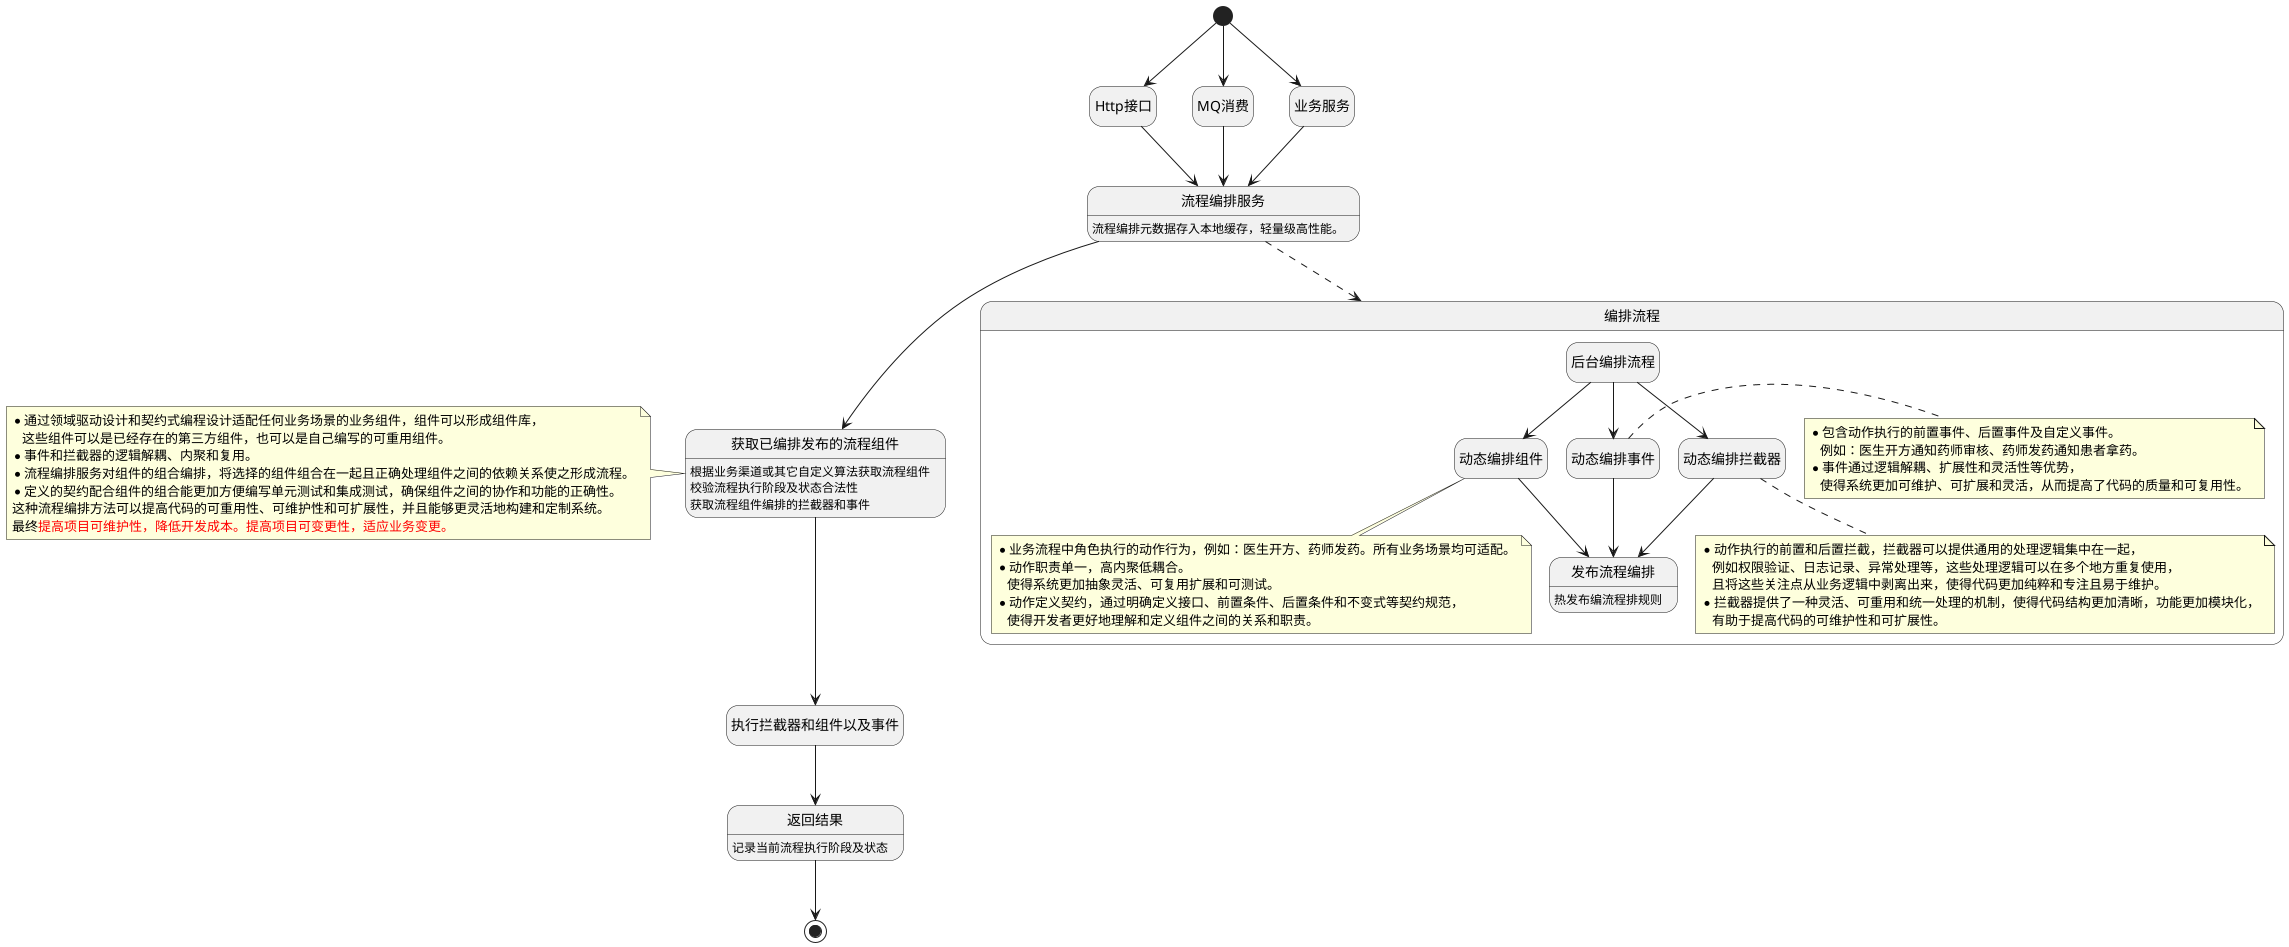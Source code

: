 @startuml
hide empty description
state 编排流程{
'[*] --> 后台编排流程
后台编排流程 --> 动态编排组件
note bottom of 动态编排组件
* 业务流程中角色执行的动作行为，例如：医生开方、药师发药。所有业务场景均可适配。
* 动作职责单一，高内聚低耦合。
   使得系统更加抽象灵活、可复用扩展和可测试。
* 动作定义契约，通过明确定义接口、前置条件、后置条件和不变式等契约规范，
   使得开发者更好地理解和定义组件之间的关系和职责。
end note

后台编排流程 --> 动态编排事件
note right of 动态编排事件
* 包含动作执行的前置事件、后置事件及自定义事件。
   例如：医生开方通知药师审核、药师发药通知患者拿药。
* 事件通过逻辑解耦、扩展性和灵活性等优势，
   使得系统更加可维护、可扩展和灵活，从而提高了代码的质量和可复用性。
end note

后台编排流程 --> 动态编排拦截器
note bottom of 动态编排拦截器
* 动作执行的前置和后置拦截，拦截器可以提供通用的处理逻辑集中在一起，
   例如权限验证、日志记录、异常处理等，这些处理逻辑可以在多个地方重复使用，
   且将这些关注点从业务逻辑中剥离出来，使得代码更加纯粹和专注且易于维护。
* 拦截器提供了一种灵活、可重用和统一处理的机制，使得代码结构更加清晰，功能更加模块化，
   有助于提高代码的可维护性和可扩展性。
end note

动态编排组件 --> 发布流程编排
动态编排事件 --> 发布流程编排
动态编排拦截器 --> 发布流程编排
发布流程编排:热发布编流程排规则
}

流程编排服务 -[dashed]-> 编排流程
流程编排服务:流程编排元数据存入本地缓存，轻量级高性能。
流程编排服务 --> 获取已编排发布的流程组件
获取已编排发布的流程组件:根据业务渠道或其它自定义算法获取流程组件
获取已编排发布的流程组件:校验流程执行阶段及状态合法性
获取已编排发布的流程组件:获取流程组件编排的拦截器和事件
获取已编排发布的流程组件 --> 执行拦截器和组件以及事件
执行拦截器和组件以及事件 --> 返回结果
返回结果:记录当前流程执行阶段及状态
返回结果 --> [*]
note left of 获取已编排发布的流程组件
* 通过领域驱动设计和契约式编程设计适配任何业务场景的业务组件，组件可以形成组件库，
   这些组件可以是已经存在的第三方组件，也可以是自己编写的可重用组件。
* 事件和拦截器的逻辑解耦、内聚和复用。
* 流程编排服务对组件的组合编排，将选择的组件组合在一起且正确处理组件之间的依赖关系使之形成流程。
* 定义的契约配合组件的组合能更加方便编写单元测试和集成测试，确保组件之间的协作和功能的正确性。
这种流程编排方法可以提高代码的可重用性、可维护性和可扩展性，并且能够更灵活地构建和定制系统。
最终<color:red>提高项目可维护性，降低开发成本。提高项目可变更性，适应业务变更。</color>
end note

[*] --> Http接口
[*] --> MQ消费
[*] --> 业务服务
Http接口 --> 流程编排服务
MQ消费 --> 流程编排服务
业务服务 --> 流程编排服务
@enduml
